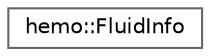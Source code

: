 digraph "Graphical Class Hierarchy"
{
 // LATEX_PDF_SIZE
  bgcolor="transparent";
  edge [fontname=Helvetica,fontsize=10,labelfontname=Helvetica,labelfontsize=10];
  node [fontname=Helvetica,fontsize=10,shape=box,height=0.2,width=0.4];
  rankdir="LR";
  Node0 [id="Node000000",label="hemo::FluidInfo",height=0.2,width=0.4,color="grey40", fillcolor="white", style="filled",URL="$classhemo_1_1FluidInfo.html",tooltip=" "];
}
